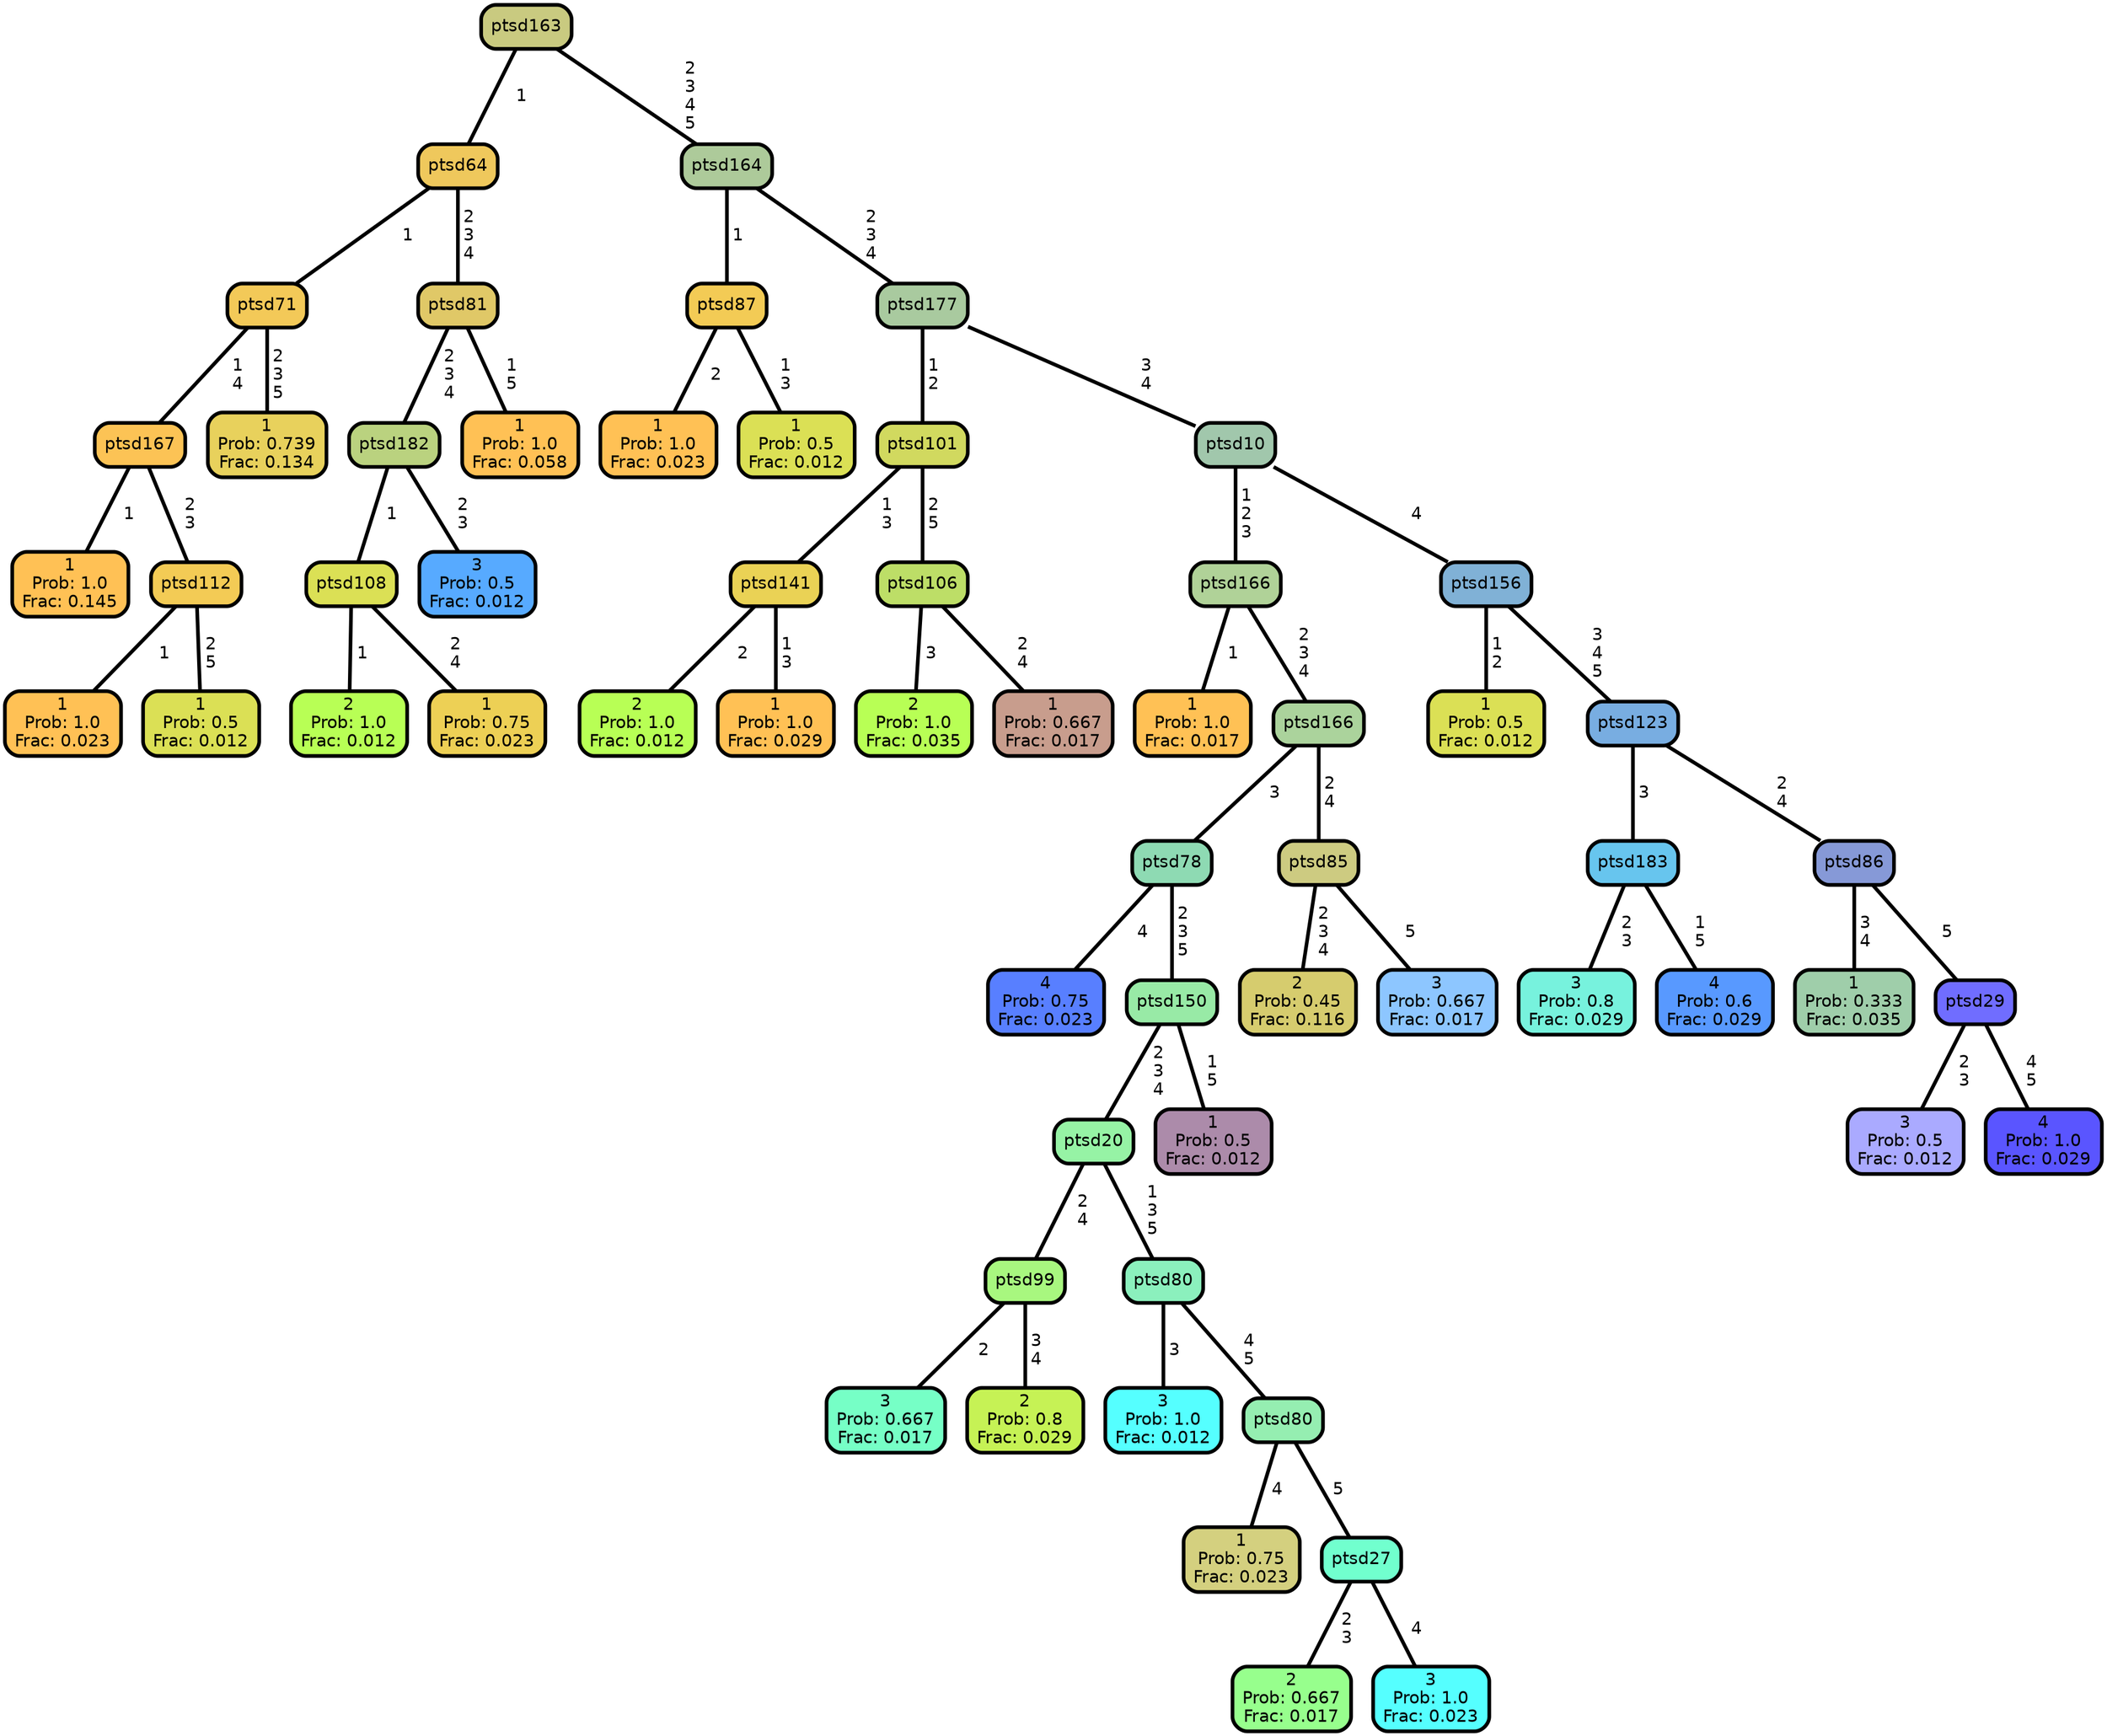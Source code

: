 graph Tree {
node [shape=box, style="filled, rounded",color="black",penwidth="3",fontcolor="black",                 fontname=helvetica] ;
graph [ranksep="0 equally", splines=straight,                 bgcolor=transparent, dpi=200] ;
edge [fontname=helvetica, color=black] ;
0 [label="1
Prob: 1.0
Frac: 0.145", fillcolor="#ffc155"] ;
1 [label="ptsd167", fillcolor="#fcc355"] ;
2 [label="1
Prob: 1.0
Frac: 0.023", fillcolor="#ffc155"] ;
3 [label="ptsd112", fillcolor="#f3cb55"] ;
4 [label="1
Prob: 0.5
Frac: 0.012", fillcolor="#dbe055"] ;
5 [label="ptsd71", fillcolor="#f3c958"] ;
6 [label="1
Prob: 0.739
Frac: 0.134", fillcolor="#e8d15c"] ;
7 [label="ptsd64", fillcolor="#efc85c"] ;
8 [label="2
Prob: 1.0
Frac: 0.012", fillcolor="#b8ff55"] ;
9 [label="ptsd108", fillcolor="#dbe055"] ;
10 [label="1
Prob: 0.75
Frac: 0.023", fillcolor="#edd055"] ;
11 [label="ptsd182", fillcolor="#bad27f"] ;
12 [label="3
Prob: 0.5
Frac: 0.012", fillcolor="#57aaff"] ;
13 [label="ptsd81", fillcolor="#e0c867"] ;
14 [label="1
Prob: 1.0
Frac: 0.058", fillcolor="#ffc155"] ;
15 [label="ptsd163", fillcolor="#c9ca80"] ;
16 [label="1
Prob: 1.0
Frac: 0.023", fillcolor="#ffc155"] ;
17 [label="ptsd87", fillcolor="#f3cb55"] ;
18 [label="1
Prob: 0.5
Frac: 0.012", fillcolor="#dbe055"] ;
19 [label="ptsd164", fillcolor="#adca9a"] ;
20 [label="2
Prob: 1.0
Frac: 0.012", fillcolor="#b8ff55"] ;
21 [label="ptsd141", fillcolor="#ead255"] ;
22 [label="1
Prob: 1.0
Frac: 0.029", fillcolor="#ffc155"] ;
23 [label="ptsd101", fillcolor="#d1d95f"] ;
24 [label="2
Prob: 1.0
Frac: 0.035", fillcolor="#b8ff55"] ;
25 [label="ptsd106", fillcolor="#bdde67"] ;
26 [label="1
Prob: 0.667
Frac: 0.017", fillcolor="#c89d8d"] ;
27 [label="ptsd177", fillcolor="#a9ca9f"] ;
28 [label="1
Prob: 1.0
Frac: 0.017", fillcolor="#ffc155"] ;
29 [label="ptsd166", fillcolor="#b0d298"] ;
30 [label="4
Prob: 0.75
Frac: 0.023", fillcolor="#587fff"] ;
31 [label="ptsd78", fillcolor="#8edab3"] ;
32 [label="3
Prob: 0.667
Frac: 0.017", fillcolor="#76ffc6"] ;
33 [label="ptsd99", fillcolor="#a8f77f"] ;
34 [label="2
Prob: 0.8
Frac: 0.029", fillcolor="#c6f255"] ;
35 [label="ptsd20", fillcolor="#96f3a5"] ;
36 [label="3
Prob: 1.0
Frac: 0.012", fillcolor="#55ffff"] ;
37 [label="ptsd80", fillcolor="#8bf0bd"] ;
38 [label="1
Prob: 0.75
Frac: 0.023", fillcolor="#d4d07f"] ;
39 [label="ptsd80", fillcolor="#95eeb1"] ;
40 [label="2
Prob: 0.667
Frac: 0.017", fillcolor="#97ff8d"] ;
41 [label="ptsd27", fillcolor="#71ffce"] ;
42 [label="3
Prob: 1.0
Frac: 0.023", fillcolor="#55ffff"] ;
43 [label="ptsd150", fillcolor="#98eaa6"] ;
44 [label="1
Prob: 0.5
Frac: 0.012", fillcolor="#ac8baa"] ;
45 [label="ptsd166", fillcolor="#abd39c"] ;
46 [label="2
Prob: 0.45
Frac: 0.116", fillcolor="#d6cc6e"] ;
47 [label="ptsd85", fillcolor="#cdcb81"] ;
48 [label="3
Prob: 0.667
Frac: 0.017", fillcolor="#8dc6ff"] ;
49 [label="ptsd10", fillcolor="#a1c7ac"] ;
50 [label="1
Prob: 0.5
Frac: 0.012", fillcolor="#dbe055"] ;
51 [label="ptsd156", fillcolor="#80b1d6"] ;
52 [label="3
Prob: 0.8
Frac: 0.029", fillcolor="#77f2dd"] ;
53 [label="ptsd183", fillcolor="#67c5ee"] ;
54 [label="4
Prob: 0.6
Frac: 0.029", fillcolor="#5899ff"] ;
55 [label="ptsd123", fillcolor="#78ade1"] ;
56 [label="1
Prob: 0.333
Frac: 0.035", fillcolor="#9fceaa"] ;
57 [label="ptsd86", fillcolor="#8699d7"] ;
58 [label="3
Prob: 0.5
Frac: 0.012", fillcolor="#aaaaff"] ;
59 [label="ptsd29", fillcolor="#706dff"] ;
60 [label="4
Prob: 1.0
Frac: 0.029", fillcolor="#5a55ff"] ;
1 -- 0 [label=" 1",penwidth=3] ;
1 -- 3 [label=" 2\n 3",penwidth=3] ;
3 -- 2 [label=" 1",penwidth=3] ;
3 -- 4 [label=" 2\n 5",penwidth=3] ;
5 -- 1 [label=" 1\n 4",penwidth=3] ;
5 -- 6 [label=" 2\n 3\n 5",penwidth=3] ;
7 -- 5 [label=" 1",penwidth=3] ;
7 -- 13 [label=" 2\n 3\n 4",penwidth=3] ;
9 -- 8 [label=" 1",penwidth=3] ;
9 -- 10 [label=" 2\n 4",penwidth=3] ;
11 -- 9 [label=" 1",penwidth=3] ;
11 -- 12 [label=" 2\n 3",penwidth=3] ;
13 -- 11 [label=" 2\n 3\n 4",penwidth=3] ;
13 -- 14 [label=" 1\n 5",penwidth=3] ;
15 -- 7 [label=" 1",penwidth=3] ;
15 -- 19 [label=" 2\n 3\n 4\n 5",penwidth=3] ;
17 -- 16 [label=" 2",penwidth=3] ;
17 -- 18 [label=" 1\n 3",penwidth=3] ;
19 -- 17 [label=" 1",penwidth=3] ;
19 -- 27 [label=" 2\n 3\n 4",penwidth=3] ;
21 -- 20 [label=" 2",penwidth=3] ;
21 -- 22 [label=" 1\n 3",penwidth=3] ;
23 -- 21 [label=" 1\n 3",penwidth=3] ;
23 -- 25 [label=" 2\n 5",penwidth=3] ;
25 -- 24 [label=" 3",penwidth=3] ;
25 -- 26 [label=" 2\n 4",penwidth=3] ;
27 -- 23 [label=" 1\n 2",penwidth=3] ;
27 -- 49 [label=" 3\n 4",penwidth=3] ;
29 -- 28 [label=" 1",penwidth=3] ;
29 -- 45 [label=" 2\n 3\n 4",penwidth=3] ;
31 -- 30 [label=" 4",penwidth=3] ;
31 -- 43 [label=" 2\n 3\n 5",penwidth=3] ;
33 -- 32 [label=" 2",penwidth=3] ;
33 -- 34 [label=" 3\n 4",penwidth=3] ;
35 -- 33 [label=" 2\n 4",penwidth=3] ;
35 -- 37 [label=" 1\n 3\n 5",penwidth=3] ;
37 -- 36 [label=" 3",penwidth=3] ;
37 -- 39 [label=" 4\n 5",penwidth=3] ;
39 -- 38 [label=" 4",penwidth=3] ;
39 -- 41 [label=" 5",penwidth=3] ;
41 -- 40 [label=" 2\n 3",penwidth=3] ;
41 -- 42 [label=" 4",penwidth=3] ;
43 -- 35 [label=" 2\n 3\n 4",penwidth=3] ;
43 -- 44 [label=" 1\n 5",penwidth=3] ;
45 -- 31 [label=" 3",penwidth=3] ;
45 -- 47 [label=" 2\n 4",penwidth=3] ;
47 -- 46 [label=" 2\n 3\n 4",penwidth=3] ;
47 -- 48 [label=" 5",penwidth=3] ;
49 -- 29 [label=" 1\n 2\n 3",penwidth=3] ;
49 -- 51 [label=" 4",penwidth=3] ;
51 -- 50 [label=" 1\n 2",penwidth=3] ;
51 -- 55 [label=" 3\n 4\n 5",penwidth=3] ;
53 -- 52 [label=" 2\n 3",penwidth=3] ;
53 -- 54 [label=" 1\n 5",penwidth=3] ;
55 -- 53 [label=" 3",penwidth=3] ;
55 -- 57 [label=" 2\n 4",penwidth=3] ;
57 -- 56 [label=" 3\n 4",penwidth=3] ;
57 -- 59 [label=" 5",penwidth=3] ;
59 -- 58 [label=" 2\n 3",penwidth=3] ;
59 -- 60 [label=" 4\n 5",penwidth=3] ;
{rank = same;}}